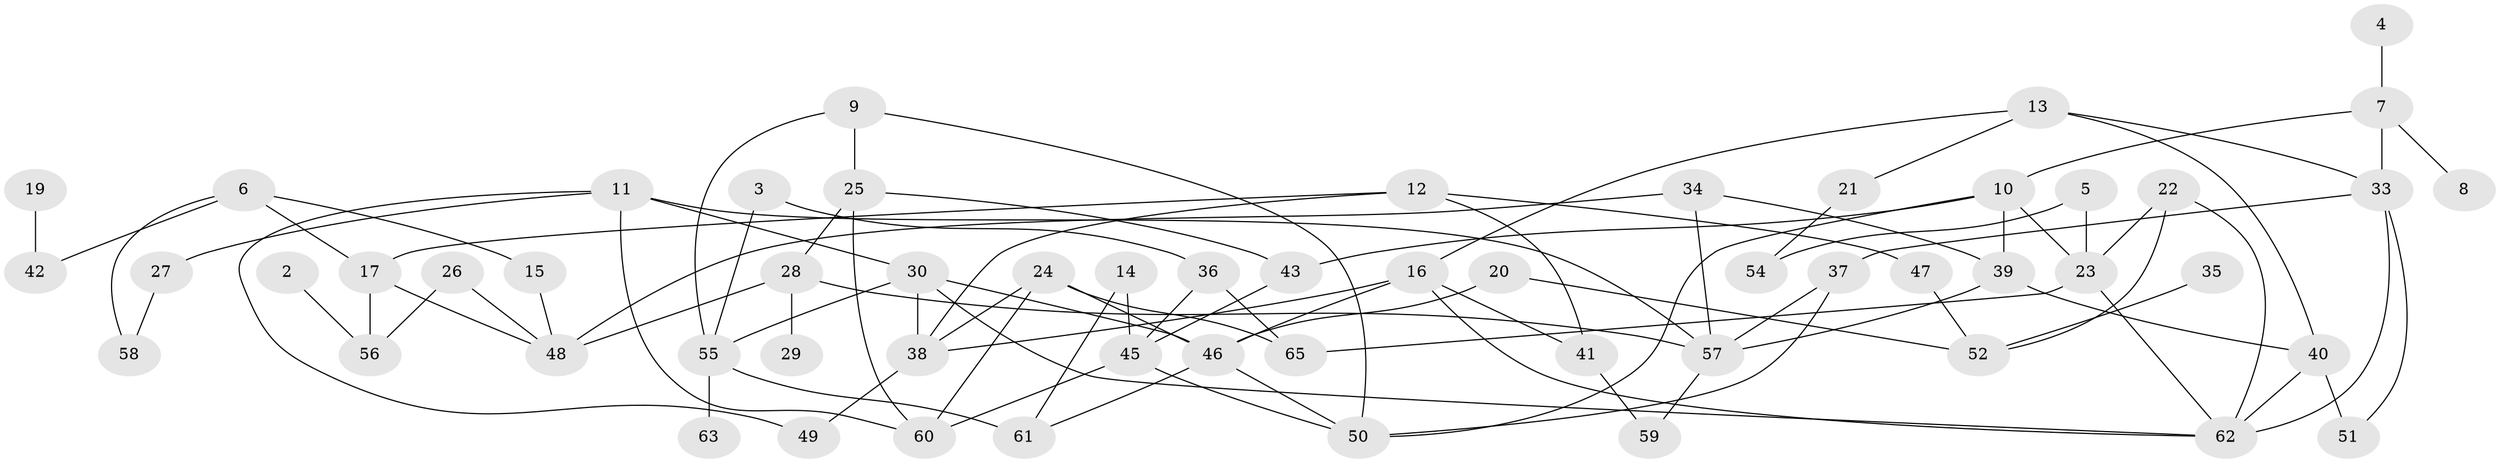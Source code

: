 // original degree distribution, {5: 0.12380952380952381, 0: 0.05714285714285714, 4: 0.12380952380952381, 3: 0.2571428571428571, 1: 0.13333333333333333, 2: 0.3047619047619048}
// Generated by graph-tools (version 1.1) at 2025/35/03/04/25 23:35:47]
// undirected, 58 vertices, 94 edges
graph export_dot {
  node [color=gray90,style=filled];
  2;
  3;
  4;
  5;
  6;
  7;
  8;
  9;
  10;
  11;
  12;
  13;
  14;
  15;
  16;
  17;
  19;
  20;
  21;
  22;
  23;
  24;
  25;
  26;
  27;
  28;
  29;
  30;
  33;
  34;
  35;
  36;
  37;
  38;
  39;
  40;
  41;
  42;
  43;
  45;
  46;
  47;
  48;
  49;
  50;
  51;
  52;
  54;
  55;
  56;
  57;
  58;
  59;
  60;
  61;
  62;
  63;
  65;
  2 -- 56 [weight=1.0];
  3 -- 36 [weight=1.0];
  3 -- 55 [weight=1.0];
  4 -- 7 [weight=1.0];
  5 -- 23 [weight=1.0];
  5 -- 54 [weight=1.0];
  6 -- 15 [weight=1.0];
  6 -- 17 [weight=1.0];
  6 -- 42 [weight=1.0];
  6 -- 58 [weight=1.0];
  7 -- 8 [weight=1.0];
  7 -- 10 [weight=1.0];
  7 -- 33 [weight=2.0];
  9 -- 25 [weight=1.0];
  9 -- 50 [weight=1.0];
  9 -- 55 [weight=1.0];
  10 -- 23 [weight=2.0];
  10 -- 39 [weight=1.0];
  10 -- 43 [weight=1.0];
  10 -- 50 [weight=1.0];
  11 -- 27 [weight=1.0];
  11 -- 30 [weight=1.0];
  11 -- 49 [weight=1.0];
  11 -- 57 [weight=1.0];
  11 -- 60 [weight=1.0];
  12 -- 17 [weight=2.0];
  12 -- 38 [weight=1.0];
  12 -- 41 [weight=1.0];
  12 -- 47 [weight=1.0];
  13 -- 16 [weight=1.0];
  13 -- 21 [weight=1.0];
  13 -- 33 [weight=1.0];
  13 -- 40 [weight=1.0];
  14 -- 45 [weight=1.0];
  14 -- 61 [weight=1.0];
  15 -- 48 [weight=1.0];
  16 -- 38 [weight=1.0];
  16 -- 41 [weight=1.0];
  16 -- 46 [weight=1.0];
  16 -- 62 [weight=1.0];
  17 -- 48 [weight=1.0];
  17 -- 56 [weight=1.0];
  19 -- 42 [weight=1.0];
  20 -- 46 [weight=1.0];
  20 -- 52 [weight=1.0];
  21 -- 54 [weight=1.0];
  22 -- 23 [weight=1.0];
  22 -- 52 [weight=1.0];
  22 -- 62 [weight=1.0];
  23 -- 62 [weight=1.0];
  23 -- 65 [weight=1.0];
  24 -- 38 [weight=1.0];
  24 -- 46 [weight=1.0];
  24 -- 60 [weight=1.0];
  24 -- 65 [weight=1.0];
  25 -- 28 [weight=1.0];
  25 -- 43 [weight=1.0];
  25 -- 60 [weight=1.0];
  26 -- 48 [weight=1.0];
  26 -- 56 [weight=1.0];
  27 -- 58 [weight=1.0];
  28 -- 29 [weight=1.0];
  28 -- 48 [weight=2.0];
  28 -- 57 [weight=1.0];
  30 -- 38 [weight=1.0];
  30 -- 46 [weight=1.0];
  30 -- 55 [weight=1.0];
  30 -- 62 [weight=1.0];
  33 -- 37 [weight=1.0];
  33 -- 51 [weight=1.0];
  33 -- 62 [weight=1.0];
  34 -- 39 [weight=1.0];
  34 -- 48 [weight=1.0];
  34 -- 57 [weight=1.0];
  35 -- 52 [weight=1.0];
  36 -- 45 [weight=1.0];
  36 -- 65 [weight=1.0];
  37 -- 50 [weight=1.0];
  37 -- 57 [weight=1.0];
  38 -- 49 [weight=1.0];
  39 -- 40 [weight=1.0];
  39 -- 57 [weight=1.0];
  40 -- 51 [weight=1.0];
  40 -- 62 [weight=1.0];
  41 -- 59 [weight=1.0];
  43 -- 45 [weight=1.0];
  45 -- 50 [weight=1.0];
  45 -- 60 [weight=1.0];
  46 -- 50 [weight=1.0];
  46 -- 61 [weight=1.0];
  47 -- 52 [weight=1.0];
  55 -- 61 [weight=1.0];
  55 -- 63 [weight=1.0];
  57 -- 59 [weight=1.0];
}
